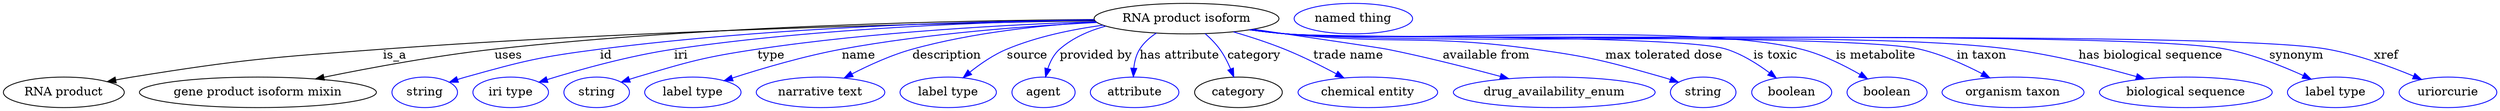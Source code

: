 digraph {
	graph [bb="0,0,2924,123"];
	node [label="\N"];
	"RNA product isoform"	[height=0.5,
		label="RNA product isoform",
		pos="1388.8,105",
		width=3.015];
	"RNA product"	[height=0.5,
		pos="70.844,18",
		width=1.9679];
	"RNA product isoform" -> "RNA product"	[label=is_a,
		lp="457.84,61.5",
		pos="e,121.92,30.626 1281,102.64 1105.4,99.832 746.72,91.633 443.84,69 313.16,59.235 280.2,56.978 150.84,36 144.68,35.001 138.28,33.843 \
131.89,32.611"];
	"gene product isoform mixin"	[height=0.5,
		pos="298.84,18",
		width=3.8635];
	"RNA product isoform" -> "gene product isoform mixin"	[label=uses,
		lp="591.34,61.5",
		pos="e,365.96,33.804 1280.2,104.02 1123.8,102.99 826.3,97.051 574.84,69 507.19,61.453 431.12,47.238 376,35.888"];
	id	[color=blue,
		height=0.5,
		label=string,
		pos="493.84,18",
		width=1.0652];
	"RNA product isoform" -> id	[color=blue,
		label=id,
		lp="705.84,61.5",
		pos="e,522.84,29.966 1280.5,103.73 1144.2,102.2 903.29,95.506 698.84,69 628.13,59.833 610.49,55.278 541.84,36 538.74,35.128 535.54,34.158 \
532.34,33.138",
		style=solid];
	iri	[color=blue,
		height=0.5,
		label="iri type",
		pos="594.84,18",
		width=1.2277];
	"RNA product isoform" -> iri	[color=blue,
		label=iri,
		lp="793.84,61.5",
		pos="e,627.86,29.992 1280.4,103.51 1159.2,101.62 957.52,94.45 785.84,69 734.02,61.317 676,44.986 637.65,33.071",
		style=solid];
	type	[color=blue,
		height=0.5,
		label=string,
		pos="695.84,18",
		width=1.0652];
	"RNA product isoform" -> type	[color=blue,
		label=type,
		lp="899.84,61.5",
		pos="e,724.5,29.968 1281.9,101.57 1179.3,98.064 1020.3,89.558 883.84,69 820.2,59.411 804.54,54.31 742.84,36 739.94,35.139 736.96,34.197 \
733.97,33.212",
		style=solid];
	name	[color=blue,
		height=0.5,
		label="label type",
		pos="808.84,18",
		width=1.5707];
	"RNA product isoform" -> name	[color=blue,
		label=name,
		lp="1001.8,61.5",
		pos="e,845.46,31.852 1283.5,100.59 1200.9,96.567 1083.3,87.836 981.84,69 938.2,60.897 889.75,46.402 855.25,35.098",
		style=solid];
	description	[color=blue,
		height=0.5,
		label="narrative text",
		pos="958.84,18",
		width=2.0943];
	"RNA product isoform" -> description	[color=blue,
		label=description,
		lp="1105.3,61.5",
		pos="e,986.2,35.021 1282.5,101.4 1218.4,97.662 1135.8,88.953 1064.8,69 1040.7,62.199 1015.2,50.33 995.22,39.863",
		style=solid];
	source	[color=blue,
		height=0.5,
		label="label type",
		pos="1108.8,18",
		width=1.5707];
	"RNA product isoform" -> source	[color=blue,
		label=source,
		lp="1198.8,61.5",
		pos="e,1125.6,35.367 1289.1,97.819 1252.1,92.938 1210.5,84.286 1174.8,69 1159.7,62.508 1144.9,51.813 1133.2,41.977",
		style=solid];
	"provided by"	[color=blue,
		height=0.5,
		label=agent,
		pos="1220.8,18",
		width=1.0291];
	"RNA product isoform" -> "provided by"	[color=blue,
		label="provided by",
		lp="1278.3,61.5",
		pos="e,1221.7,36.109 1307.8,92.978 1277.1,87.284 1246.9,79.332 1235.8,69 1229.4,63.014 1225.7,54.417 1223.6,46.035",
		style=solid];
	"has attribute"	[color=blue,
		height=0.5,
		label=attribute,
		pos="1327.8,18",
		width=1.4443];
	"RNA product isoform" -> "has attribute"	[color=blue,
		label="has attribute",
		lp="1375.8,61.5",
		pos="e,1324.2,36.342 1348.5,88.142 1340.7,83.196 1333.5,76.901 1328.8,69 1324.9,62.31 1323.6,54.197 1323.6,46.47",
		style=solid];
	category	[height=0.5,
		pos="1448.8,18",
		width=1.4263];
	"RNA product isoform" -> category	[color=blue,
		label=category,
		lp="1467.3,61.5",
		pos="e,1443.3,36.124 1410.1,87.22 1416.1,81.843 1422.2,75.568 1426.8,69 1431.9,61.869 1436.2,53.37 1439.6,45.42",
		style=solid];
	"trade name"	[color=blue,
		height=0.5,
		label="chemical entity",
		pos="1599.8,18",
		width=2.2748];
	"RNA product isoform" -> "trade name"	[color=blue,
		label="trade name",
		lp="1576.8,61.5",
		pos="e,1572,35.019 1443.5,89.381 1462.5,83.72 1483.9,76.734 1502.8,69 1523.3,60.66 1545.3,49.537 1563.1,39.9",
		style=solid];
	"available from"	[color=blue,
		height=0.5,
		label=drug_availability_enum,
		pos="1817.8,18",
		width=3.2858];
	"RNA product isoform" -> "available from"	[color=blue,
		label="available from",
		lp="1739.3,61.5",
		pos="e,1764.5,34.151 1467.6,92.575 1529.1,83.571 1606.8,72.044 1621.8,69 1666.6,59.963 1716.4,47.224 1754.6,36.867",
		style=solid];
	"max tolerated dose"	[color=blue,
		height=0.5,
		label=string,
		pos="1992.8,18",
		width=1.0652];
	"RNA product isoform" -> "max tolerated dose"	[color=blue,
		label="max tolerated dose",
		lp="1947.8,61.5",
		pos="e,1963.8,29.922 1464.6,92.071 1478.3,90.175 1492.5,88.386 1505.8,87 1633.9,73.736 1667.4,86.879 1794.8,69 1862.4,59.517 1879.2,54.764 \
1944.8,36 1947.9,35.113 1951.1,34.133 1954.3,33.106",
		style=solid];
	"is toxic"	[color=blue,
		height=0.5,
		label=boolean,
		pos="2095.8,18",
		width=1.2999];
	"RNA product isoform" -> "is toxic"	[color=blue,
		label="is toxic",
		lp="2077.8,61.5",
		pos="e,2078.2,34.883 1463.6,91.896 1477.6,89.982 1492.1,88.231 1505.8,87 1562.9,81.876 1966.3,86.547 2020.8,69 2038.9,63.202 2056.6,51.727 \
2070.3,41.232",
		style=solid];
	"is metabolite"	[color=blue,
		height=0.5,
		label=boolean,
		pos="2207.8,18",
		width=1.2999];
	"RNA product isoform" -> "is metabolite"	[color=blue,
		label="is metabolite",
		lp="2195.8,61.5",
		pos="e,2185.1,33.96 1463.3,91.883 1477.4,89.957 1492,88.205 1505.8,87 1639.2,75.359 1978.1,101.69 2107.8,69 2132.1,62.888 2157.3,50.254 \
2176.3,39.215",
		style=solid];
	"in taxon"	[color=blue,
		height=0.5,
		label="organism taxon",
		pos="2355.8,18",
		width=2.3109];
	"RNA product isoform" -> "in taxon"	[color=blue,
		label="in taxon",
		lp="2319.8,61.5",
		pos="e,2328.7,35.214 1463.3,91.82 1477.4,89.9 1492,88.166 1505.8,87 1587.9,80.066 2166.6,87.55 2246.8,69 2272.4,63.104 2299.1,50.937 \
2319.7,40.082",
		style=solid];
	"has biological sequence"	[color=blue,
		height=0.5,
		label="biological sequence",
		pos="2558.8,18",
		width=2.8164];
	"RNA product isoform" -> "has biological sequence"	[color=blue,
		label="has biological sequence",
		lp="2518.3,61.5",
		pos="e,2510.3,33.946 1463,91.828 1477.2,89.894 1491.9,88.154 1505.8,87 1693.5,71.435 2166.2,93.346 2352.8,69 2403.4,62.405 2459.6,48.299 \
2500.5,36.746",
		style=solid];
	synonym	[color=blue,
		height=0.5,
		label="label type",
		pos="2734.8,18",
		width=1.5707];
	"RNA product isoform" -> synonym	[color=blue,
		label=synonym,
		lp="2689.8,61.5",
		pos="e,2706.2,33.583 1463,91.773 1477.2,89.844 1491.9,88.12 1505.8,87 1627.8,77.184 2486.8,92.632 2606.8,69 2638.4,62.789 2672.2,49.259 \
2697.1,37.838",
		style=solid];
	xref	[color=blue,
		height=0.5,
		label=uriorcurie,
		pos="2866.8,18",
		width=1.5887];
	"RNA product isoform" -> xref	[color=blue,
		label=xref,
		lp="2795.3,61.5",
		pos="e,2836,33.238 1462.6,91.798 1476.9,89.853 1491.8,88.117 1505.8,87 1641,76.231 2592.4,92.973 2725.8,69 2760.9,62.694 2799,48.768 \
2826.7,37.21",
		style=solid];
	"named thing_category"	[color=blue,
		height=0.5,
		label="named thing",
		pos="1584.8,105",
		width=1.9318];
}
